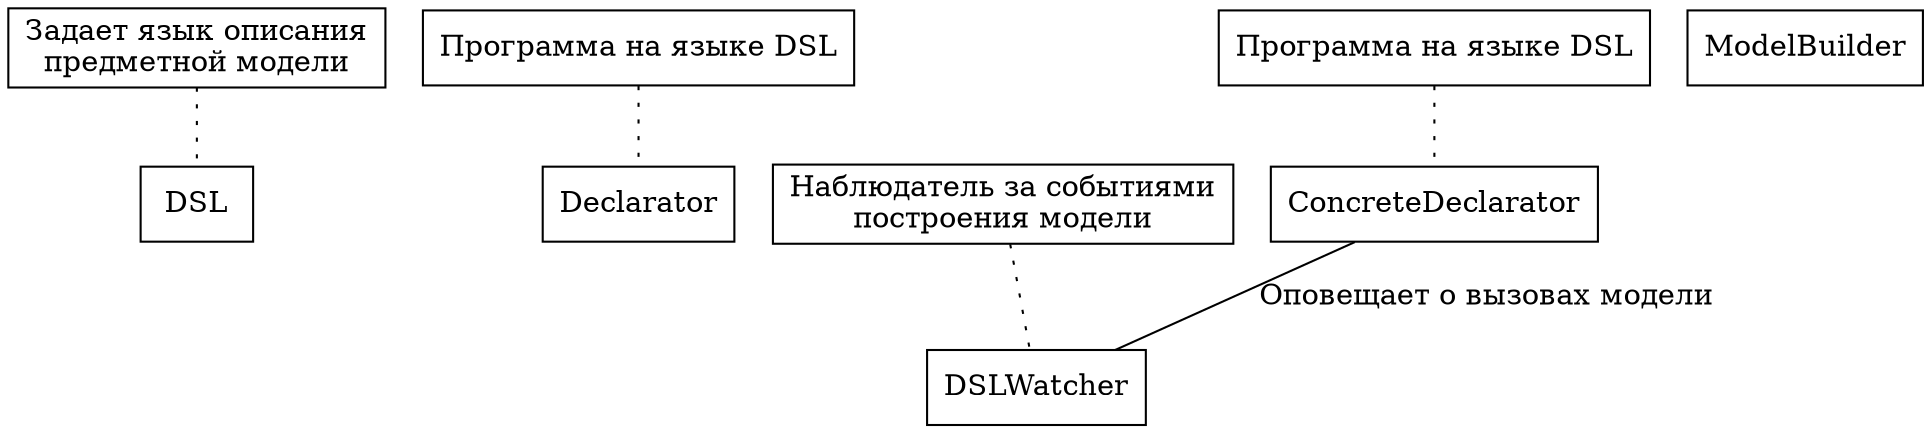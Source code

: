 digraph DSL {
	node[shape=box]
	
	#nodes
	DSL;
	Declarator;
	ConcreteDeclarator;
	ModelBuilder;
	DSLWatcher;
	
	# bindings raw
	edge[arrowhead=none];
	
	ConcreteDeclarator -> DSLWatcher [label="Оповещает о вызовах модели"]
	
	
	#comments
	edge[style=dotted,arrowhead=none];
	
	DSLDesc -> DSL;
	DSLDesc[label="Задает язык описания\nпредметной модели"]
	
	DeclaratorDesc -> Declarator;
	DeclaratorDesc[label="Программа на языке DSL"]
	
	ConcreteDeclaratorDesc -> ConcreteDeclarator;
	ConcreteDeclaratorDesc[label="Программа на языке DSL"]

	DSLWatcherDesc -> DSLWatcher; 
	DSLWatcherDesc[label="Наблюдатель за событиями\nпостроения модели"]	
	 
}